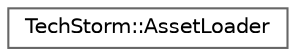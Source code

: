 digraph "Graphical Class Hierarchy"
{
 // LATEX_PDF_SIZE
  bgcolor="transparent";
  edge [fontname=Helvetica,fontsize=10,labelfontname=Helvetica,labelfontsize=10];
  node [fontname=Helvetica,fontsize=10,shape=box,height=0.2,width=0.4];
  rankdir="LR";
  Node0 [id="Node000000",label="TechStorm::AssetLoader",height=0.2,width=0.4,color="grey40", fillcolor="white", style="filled",URL="$class_tech_storm_1_1_asset_loader.html",tooltip=" "];
}
